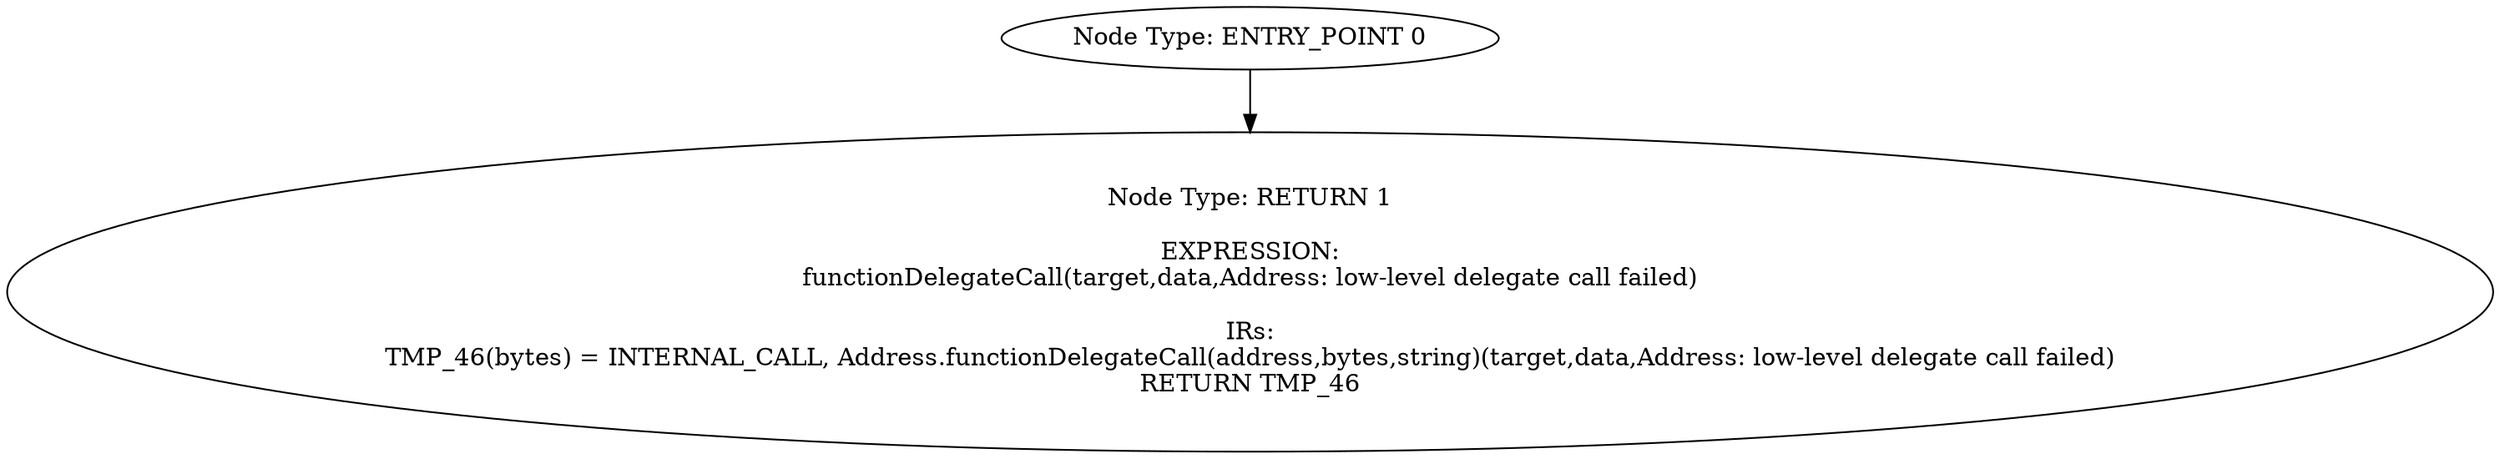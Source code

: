 digraph{
0[label="Node Type: ENTRY_POINT 0
"];
0->1;
1[label="Node Type: RETURN 1

EXPRESSION:
functionDelegateCall(target,data,Address: low-level delegate call failed)

IRs:
TMP_46(bytes) = INTERNAL_CALL, Address.functionDelegateCall(address,bytes,string)(target,data,Address: low-level delegate call failed)
RETURN TMP_46"];
}
